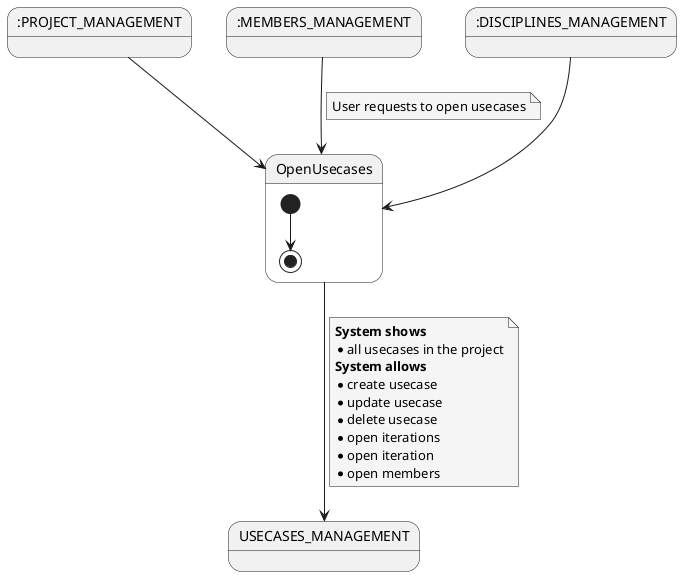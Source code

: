 @startuml
skinparam {
    NoteBackgroundColor #whiteSmoke
}

    state 0 as ":PROJECT_MANAGEMENT"
    state 2 as ":MEMBERS_MANAGEMENT"
    state 3 as ":DISCIPLINES_MANAGEMENT"

    0 --> OpenUsecases

    2 --> OpenUsecases
    note on link
        User requests to open usecases
    end note

    3 --> OpenUsecases

state OpenUsecases{

    [*] --> [*]
}

OpenUsecases --> USECASES_MANAGEMENT
    note on link
        <b>System shows</b>
        * all usecases in the project
        <b>System allows</b>
        * create usecase
        * update usecase
        * delete usecase
        * open iterations
        * open iteration
        * open members
    end note

@enduml
